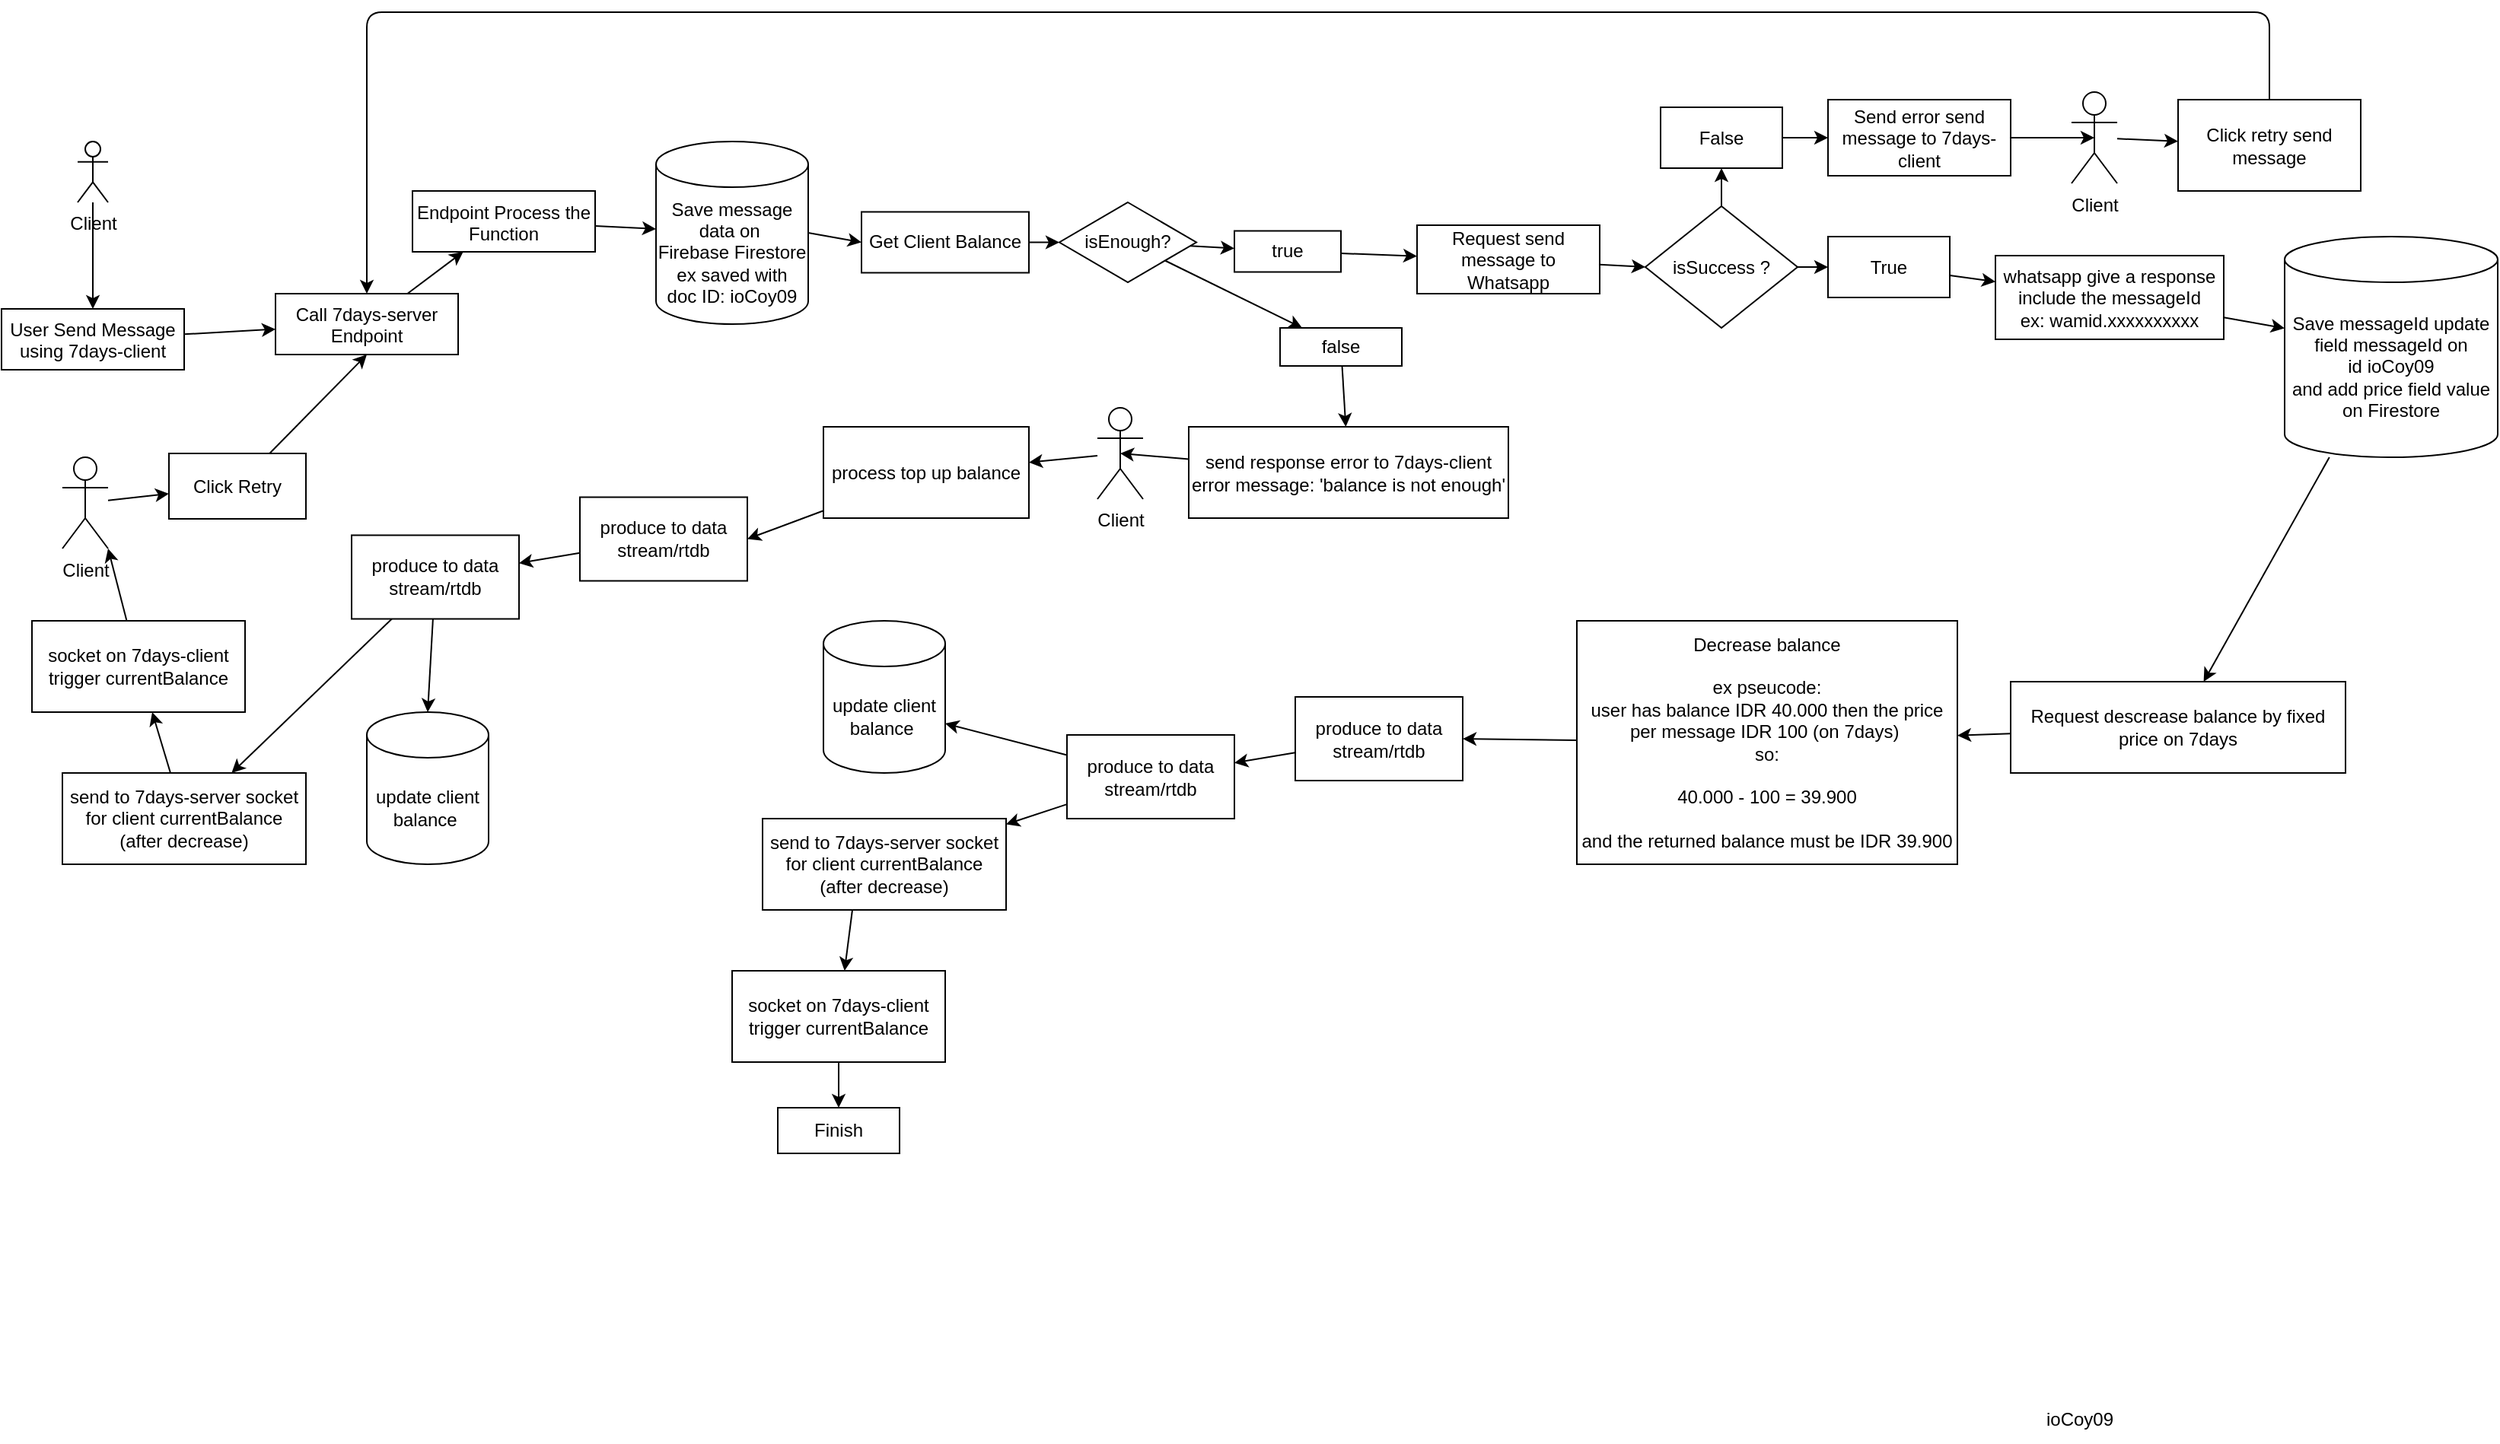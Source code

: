 <mxfile>
    <diagram id="yiUFdmM7ZMQAX9hIOiX3" name="Page-1">
        <mxGraphModel dx="1812" dy="753" grid="1" gridSize="10" guides="1" tooltips="1" connect="1" arrows="1" fold="1" page="1" pageScale="1" pageWidth="2000" pageHeight="1500" math="0" shadow="0">
            <root>
                <mxCell id="0"/>
                <mxCell id="1" parent="0"/>
                <mxCell id="4" value="" style="edgeStyle=none;html=1;" parent="1" source="2" target="3" edge="1">
                    <mxGeometry relative="1" as="geometry"/>
                </mxCell>
                <mxCell id="2" value="Client" style="shape=umlActor;verticalLabelPosition=bottom;verticalAlign=top;html=1;outlineConnect=0;" parent="1" vertex="1">
                    <mxGeometry x="140" y="165" width="20" height="40" as="geometry"/>
                </mxCell>
                <mxCell id="6" value="" style="edgeStyle=none;html=1;" parent="1" source="3" target="5" edge="1">
                    <mxGeometry relative="1" as="geometry"/>
                </mxCell>
                <mxCell id="3" value="User Send Message using 7days-client" style="whiteSpace=wrap;html=1;verticalAlign=top;align=center;" parent="1" vertex="1">
                    <mxGeometry x="90" y="275" width="120" height="40" as="geometry"/>
                </mxCell>
                <mxCell id="8" value="" style="edgeStyle=none;html=1;" parent="1" source="5" target="7" edge="1">
                    <mxGeometry relative="1" as="geometry"/>
                </mxCell>
                <mxCell id="5" value="Call 7days-server Endpoint" style="whiteSpace=wrap;html=1;verticalAlign=top;align=center;" parent="1" vertex="1">
                    <mxGeometry x="270" y="265" width="120" height="40" as="geometry"/>
                </mxCell>
                <mxCell id="13" value="" style="edgeStyle=none;html=1;" edge="1" parent="1" source="7" target="14">
                    <mxGeometry relative="1" as="geometry">
                        <mxPoint x="505.0" y="222.054" as="targetPoint"/>
                    </mxGeometry>
                </mxCell>
                <mxCell id="7" value="Endpoint Process the Function" style="whiteSpace=wrap;html=1;verticalAlign=top;align=center;" parent="1" vertex="1">
                    <mxGeometry x="360" y="197.5" width="120" height="40" as="geometry"/>
                </mxCell>
                <mxCell id="18" style="edgeStyle=none;html=1;exitX=1;exitY=0.5;exitDx=0;exitDy=0;exitPerimeter=0;entryX=0;entryY=0.5;entryDx=0;entryDy=0;" edge="1" parent="1" source="14" target="99">
                    <mxGeometry relative="1" as="geometry">
                        <mxPoint x="670" y="225" as="targetPoint"/>
                    </mxGeometry>
                </mxCell>
                <mxCell id="14" value="Save message data on&amp;nbsp;&lt;br&gt;Firebase Firestore&lt;br&gt;ex saved with &lt;br&gt;doc ID: ioCoy09" style="shape=cylinder3;whiteSpace=wrap;html=1;boundedLbl=1;backgroundOutline=1;size=15;" vertex="1" parent="1">
                    <mxGeometry x="520" y="165" width="100" height="120" as="geometry"/>
                </mxCell>
                <mxCell id="22" style="edgeStyle=none;html=1;entryX=0;entryY=0.5;entryDx=0;entryDy=0;" edge="1" parent="1" source="19" target="21">
                    <mxGeometry relative="1" as="geometry"/>
                </mxCell>
                <mxCell id="19" value="Request send message to Whatsapp" style="rounded=0;whiteSpace=wrap;html=1;" vertex="1" parent="1">
                    <mxGeometry x="1020" y="220" width="120" height="45" as="geometry"/>
                </mxCell>
                <mxCell id="23" style="edgeStyle=none;html=1;" edge="1" parent="1" source="21" target="25">
                    <mxGeometry relative="1" as="geometry">
                        <mxPoint x="1220" y="162.5" as="targetPoint"/>
                    </mxGeometry>
                </mxCell>
                <mxCell id="38" style="edgeStyle=none;html=1;" edge="1" parent="1" source="21" target="39">
                    <mxGeometry relative="1" as="geometry">
                        <mxPoint x="1300" y="247.5" as="targetPoint"/>
                    </mxGeometry>
                </mxCell>
                <mxCell id="21" value="isSuccess ?" style="rhombus;whiteSpace=wrap;html=1;rounded=0;" vertex="1" parent="1">
                    <mxGeometry x="1170" y="207.5" width="100" height="80" as="geometry"/>
                </mxCell>
                <mxCell id="29" value="" style="edgeStyle=none;html=1;" edge="1" parent="1" source="25" target="28">
                    <mxGeometry relative="1" as="geometry"/>
                </mxCell>
                <mxCell id="25" value="False" style="rounded=0;whiteSpace=wrap;html=1;" vertex="1" parent="1">
                    <mxGeometry x="1180" y="142.5" width="80" height="40" as="geometry"/>
                </mxCell>
                <mxCell id="31" style="edgeStyle=none;html=1;entryX=0.5;entryY=0.5;entryDx=0;entryDy=0;entryPerimeter=0;" edge="1" parent="1" source="28" target="30">
                    <mxGeometry relative="1" as="geometry"/>
                </mxCell>
                <mxCell id="28" value="Send error send message to 7days-client" style="rounded=0;whiteSpace=wrap;html=1;" vertex="1" parent="1">
                    <mxGeometry x="1290" y="137.5" width="120" height="50" as="geometry"/>
                </mxCell>
                <mxCell id="32" style="edgeStyle=none;html=1;" edge="1" parent="1" source="30" target="33">
                    <mxGeometry relative="1" as="geometry">
                        <mxPoint x="1520" y="162.5" as="targetPoint"/>
                    </mxGeometry>
                </mxCell>
                <mxCell id="30" value="Client" style="shape=umlActor;verticalLabelPosition=bottom;verticalAlign=top;html=1;outlineConnect=0;" vertex="1" parent="1">
                    <mxGeometry x="1450" y="132.5" width="30" height="60" as="geometry"/>
                </mxCell>
                <mxCell id="37" style="edgeStyle=none;html=1;entryX=0.5;entryY=0;entryDx=0;entryDy=0;" edge="1" parent="1" source="33" target="5">
                    <mxGeometry relative="1" as="geometry">
                        <mxPoint x="340" y="60" as="targetPoint"/>
                        <Array as="points">
                            <mxPoint x="1580" y="80"/>
                            <mxPoint x="330" y="80"/>
                        </Array>
                    </mxGeometry>
                </mxCell>
                <mxCell id="33" value="Click retry send message" style="rounded=0;whiteSpace=wrap;html=1;" vertex="1" parent="1">
                    <mxGeometry x="1520" y="137.5" width="120" height="60" as="geometry"/>
                </mxCell>
                <mxCell id="41" value="" style="edgeStyle=none;html=1;" edge="1" parent="1" source="39" target="40">
                    <mxGeometry relative="1" as="geometry"/>
                </mxCell>
                <mxCell id="39" value="True" style="rounded=0;whiteSpace=wrap;html=1;" vertex="1" parent="1">
                    <mxGeometry x="1290" y="227.5" width="80" height="40" as="geometry"/>
                </mxCell>
                <mxCell id="42" style="edgeStyle=none;html=1;" edge="1" parent="1" source="40" target="44">
                    <mxGeometry relative="1" as="geometry">
                        <mxPoint x="1580" y="282.5" as="targetPoint"/>
                    </mxGeometry>
                </mxCell>
                <mxCell id="40" value="whatsapp give a response include the messageId&lt;br&gt;ex: wamid.xxxxxxxxxx" style="rounded=0;whiteSpace=wrap;html=1;" vertex="1" parent="1">
                    <mxGeometry x="1400" y="240" width="150" height="55" as="geometry"/>
                </mxCell>
                <mxCell id="43" value="&lt;span style=&quot;&quot;&gt;ioCoy09&lt;/span&gt;" style="text;html=1;align=center;verticalAlign=middle;resizable=0;points=[];autosize=1;strokeColor=none;fillColor=none;" vertex="1" parent="1">
                    <mxGeometry x="1420" y="990" width="70" height="30" as="geometry"/>
                </mxCell>
                <mxCell id="45" style="edgeStyle=none;html=1;" edge="1" parent="1" source="44" target="46">
                    <mxGeometry relative="1" as="geometry">
                        <mxPoint x="1350" y="390" as="targetPoint"/>
                        <mxPoint x="1369.7" y="350.65" as="sourcePoint"/>
                    </mxGeometry>
                </mxCell>
                <mxCell id="44" value="Save messageId update field messageId on id&amp;nbsp;&lt;span style=&quot;&quot;&gt;ioCoy09&lt;br&gt;and add price field value&lt;br&gt;on Firestore&lt;br&gt;&lt;/span&gt;" style="shape=cylinder3;whiteSpace=wrap;html=1;boundedLbl=1;backgroundOutline=1;size=15;" vertex="1" parent="1">
                    <mxGeometry x="1590" y="227.5" width="140" height="145" as="geometry"/>
                </mxCell>
                <mxCell id="46" value="Request descrease balance by fixed price on 7days" style="rounded=0;whiteSpace=wrap;html=1;" vertex="1" parent="1">
                    <mxGeometry x="1410" y="520" width="220" height="60" as="geometry"/>
                </mxCell>
                <mxCell id="55" value="" style="edgeStyle=none;html=1;" edge="1" parent="1" source="46" target="54">
                    <mxGeometry relative="1" as="geometry">
                        <mxPoint x="1270" y="545" as="sourcePoint"/>
                    </mxGeometry>
                </mxCell>
                <mxCell id="58" style="edgeStyle=none;html=1;entryX=1;entryY=0.5;entryDx=0;entryDy=0;" edge="1" parent="1" source="54" target="61">
                    <mxGeometry relative="1" as="geometry">
                        <mxPoint x="940.0" y="539.651" as="targetPoint"/>
                    </mxGeometry>
                </mxCell>
                <mxCell id="54" value="Decrease balance&lt;br&gt;&lt;br&gt;ex pseucode:&lt;br&gt;user has balance IDR 40.000 then the price per message IDR 100 (on 7days)&amp;nbsp;&lt;br&gt;so:&lt;br&gt;&lt;br&gt;40.000 - 100 = 39.900&lt;br&gt;&lt;br&gt;and the returned balance must be IDR 39.900" style="rounded=0;whiteSpace=wrap;html=1;" vertex="1" parent="1">
                    <mxGeometry x="1125" y="480" width="250" height="160" as="geometry"/>
                </mxCell>
                <mxCell id="64" value="" style="edgeStyle=none;html=1;" edge="1" parent="1" source="61" target="63">
                    <mxGeometry relative="1" as="geometry"/>
                </mxCell>
                <mxCell id="61" value="produce to data stream/rtdb" style="whiteSpace=wrap;html=1;" vertex="1" parent="1">
                    <mxGeometry x="940" y="530" width="110" height="55" as="geometry"/>
                </mxCell>
                <mxCell id="66" style="edgeStyle=none;html=1;entryX=1;entryY=0;entryDx=0;entryDy=67.5;entryPerimeter=0;" edge="1" parent="1" source="63" target="65">
                    <mxGeometry relative="1" as="geometry"/>
                </mxCell>
                <mxCell id="70" style="edgeStyle=none;html=1;" edge="1" parent="1" source="63" target="71">
                    <mxGeometry relative="1" as="geometry">
                        <mxPoint x="730" y="650" as="targetPoint"/>
                    </mxGeometry>
                </mxCell>
                <mxCell id="63" value="produce to data stream/rtdb" style="whiteSpace=wrap;html=1;" vertex="1" parent="1">
                    <mxGeometry x="790" y="555" width="110" height="55" as="geometry"/>
                </mxCell>
                <mxCell id="65" value="&lt;span style=&quot;&quot;&gt;update client balance&amp;nbsp;&lt;br&gt;&lt;/span&gt;" style="shape=cylinder3;whiteSpace=wrap;html=1;boundedLbl=1;backgroundOutline=1;size=15;" vertex="1" parent="1">
                    <mxGeometry x="630" y="480" width="80" height="100" as="geometry"/>
                </mxCell>
                <mxCell id="73" style="edgeStyle=none;html=1;" edge="1" parent="1" target="74">
                    <mxGeometry relative="1" as="geometry">
                        <mxPoint x="620" y="710" as="targetPoint"/>
                        <mxPoint x="649" y="670" as="sourcePoint"/>
                    </mxGeometry>
                </mxCell>
                <mxCell id="71" value="send to 7days-server socket for client currentBalance (after decrease)" style="rounded=0;whiteSpace=wrap;html=1;" vertex="1" parent="1">
                    <mxGeometry x="590" y="610" width="160" height="60" as="geometry"/>
                </mxCell>
                <mxCell id="84" style="edgeStyle=none;html=1;" edge="1" parent="1" source="74" target="83">
                    <mxGeometry relative="1" as="geometry"/>
                </mxCell>
                <mxCell id="74" value="socket on 7days-client trigger currentBalance" style="rounded=0;whiteSpace=wrap;html=1;" vertex="1" parent="1">
                    <mxGeometry x="570" y="710" width="140" height="60" as="geometry"/>
                </mxCell>
                <mxCell id="83" value="Finish" style="whiteSpace=wrap;html=1;rounded=0;" vertex="1" parent="1">
                    <mxGeometry x="600" y="800" width="80" height="30" as="geometry"/>
                </mxCell>
                <mxCell id="98" value="" style="edgeStyle=none;html=1;" edge="1" parent="1" source="99" target="102">
                    <mxGeometry relative="1" as="geometry"/>
                </mxCell>
                <mxCell id="99" value="Get Client Balance" style="rounded=0;whiteSpace=wrap;html=1;" vertex="1" parent="1">
                    <mxGeometry x="655" y="211.25" width="110" height="40" as="geometry"/>
                </mxCell>
                <mxCell id="100" style="edgeStyle=none;html=1;" edge="1" parent="1" source="102" target="104">
                    <mxGeometry relative="1" as="geometry"/>
                </mxCell>
                <mxCell id="101" value="" style="edgeStyle=none;html=1;" edge="1" parent="1" source="102" target="106">
                    <mxGeometry relative="1" as="geometry"/>
                </mxCell>
                <mxCell id="102" value="isEnough?" style="rhombus;whiteSpace=wrap;html=1;rounded=0;" vertex="1" parent="1">
                    <mxGeometry x="785" y="205" width="90" height="52.5" as="geometry"/>
                </mxCell>
                <mxCell id="103" style="edgeStyle=none;html=1;" edge="1" parent="1" source="104" target="19">
                    <mxGeometry relative="1" as="geometry">
                        <mxPoint x="1020" y="244.491" as="targetPoint"/>
                    </mxGeometry>
                </mxCell>
                <mxCell id="104" value="true" style="whiteSpace=wrap;html=1;rounded=0;" vertex="1" parent="1">
                    <mxGeometry x="900" y="223.75" width="70" height="27" as="geometry"/>
                </mxCell>
                <mxCell id="105" style="edgeStyle=none;html=1;" edge="1" parent="1" source="106" target="107">
                    <mxGeometry relative="1" as="geometry"/>
                </mxCell>
                <mxCell id="106" value="false" style="whiteSpace=wrap;html=1;rounded=0;" vertex="1" parent="1">
                    <mxGeometry x="930" y="287.5" width="80" height="25" as="geometry"/>
                </mxCell>
                <mxCell id="109" value="" style="edgeStyle=none;html=1;entryX=0.5;entryY=0.5;entryDx=0;entryDy=0;entryPerimeter=0;" edge="1" parent="1" source="107" target="110">
                    <mxGeometry relative="1" as="geometry">
                        <mxPoint x="840" y="382.5" as="targetPoint"/>
                    </mxGeometry>
                </mxCell>
                <mxCell id="107" value="send response error to 7days-client&lt;br&gt;error message: 'balance is not enough'" style="whiteSpace=wrap;html=1;rounded=0;" vertex="1" parent="1">
                    <mxGeometry x="870" y="352.5" width="210" height="60" as="geometry"/>
                </mxCell>
                <mxCell id="113" value="" style="edgeStyle=none;html=1;" edge="1" parent="1" source="110" target="114">
                    <mxGeometry relative="1" as="geometry">
                        <mxPoint x="770" y="375.978" as="targetPoint"/>
                    </mxGeometry>
                </mxCell>
                <mxCell id="110" value="Client" style="shape=umlActor;verticalLabelPosition=bottom;verticalAlign=top;html=1;outlineConnect=0;" vertex="1" parent="1">
                    <mxGeometry x="810" y="340" width="30" height="60" as="geometry"/>
                </mxCell>
                <mxCell id="124" style="edgeStyle=none;html=1;entryX=1;entryY=0.5;entryDx=0;entryDy=0;" edge="1" parent="1" source="114" target="116">
                    <mxGeometry relative="1" as="geometry"/>
                </mxCell>
                <mxCell id="114" value="process top up balance" style="whiteSpace=wrap;html=1;rounded=0;" vertex="1" parent="1">
                    <mxGeometry x="630" y="352.5" width="135" height="60" as="geometry"/>
                </mxCell>
                <mxCell id="115" value="" style="edgeStyle=none;html=1;" edge="1" parent="1" source="116" target="119">
                    <mxGeometry relative="1" as="geometry"/>
                </mxCell>
                <mxCell id="116" value="produce to data stream/rtdb" style="whiteSpace=wrap;html=1;" vertex="1" parent="1">
                    <mxGeometry x="470" y="398.75" width="110" height="55" as="geometry"/>
                </mxCell>
                <mxCell id="117" style="edgeStyle=none;html=1;entryX=0.5;entryY=0;entryDx=0;entryDy=0;entryPerimeter=0;" edge="1" parent="1" source="119" target="120">
                    <mxGeometry relative="1" as="geometry"/>
                </mxCell>
                <mxCell id="118" style="edgeStyle=none;html=1;" edge="1" parent="1" source="119" target="122">
                    <mxGeometry relative="1" as="geometry">
                        <mxPoint x="260" y="518.75" as="targetPoint"/>
                    </mxGeometry>
                </mxCell>
                <mxCell id="119" value="produce to data stream/rtdb" style="whiteSpace=wrap;html=1;" vertex="1" parent="1">
                    <mxGeometry x="320" y="423.75" width="110" height="55" as="geometry"/>
                </mxCell>
                <mxCell id="120" value="&lt;span style=&quot;&quot;&gt;update client balance&amp;nbsp;&lt;br&gt;&lt;/span&gt;" style="shape=cylinder3;whiteSpace=wrap;html=1;boundedLbl=1;backgroundOutline=1;size=15;" vertex="1" parent="1">
                    <mxGeometry x="330" y="540" width="80" height="100" as="geometry"/>
                </mxCell>
                <mxCell id="121" style="edgeStyle=none;html=1;" edge="1" parent="1" target="123" source="122">
                    <mxGeometry relative="1" as="geometry">
                        <mxPoint x="150" y="578.75" as="targetPoint"/>
                        <mxPoint x="179" y="538.75" as="sourcePoint"/>
                    </mxGeometry>
                </mxCell>
                <mxCell id="122" value="send to 7days-server socket for client currentBalance (after decrease)" style="rounded=0;whiteSpace=wrap;html=1;" vertex="1" parent="1">
                    <mxGeometry x="130" y="580" width="160" height="60" as="geometry"/>
                </mxCell>
                <mxCell id="126" style="edgeStyle=none;html=1;entryX=1;entryY=1;entryDx=0;entryDy=0;entryPerimeter=0;" edge="1" parent="1" source="123" target="127">
                    <mxGeometry relative="1" as="geometry">
                        <mxPoint x="180" y="450" as="targetPoint"/>
                    </mxGeometry>
                </mxCell>
                <mxCell id="123" value="socket on 7days-client trigger currentBalance" style="rounded=0;whiteSpace=wrap;html=1;" vertex="1" parent="1">
                    <mxGeometry x="110" y="480" width="140" height="60" as="geometry"/>
                </mxCell>
                <mxCell id="128" style="edgeStyle=none;html=1;" edge="1" parent="1" source="127" target="129">
                    <mxGeometry relative="1" as="geometry">
                        <mxPoint x="200" y="390" as="targetPoint"/>
                    </mxGeometry>
                </mxCell>
                <mxCell id="127" value="Client" style="shape=umlActor;verticalLabelPosition=bottom;verticalAlign=top;html=1;outlineConnect=0;" vertex="1" parent="1">
                    <mxGeometry x="130" y="372.5" width="30" height="60" as="geometry"/>
                </mxCell>
                <mxCell id="130" style="edgeStyle=none;html=1;entryX=0.5;entryY=1;entryDx=0;entryDy=0;" edge="1" parent="1" source="129" target="5">
                    <mxGeometry relative="1" as="geometry"/>
                </mxCell>
                <mxCell id="129" value="Click Retry" style="rounded=0;whiteSpace=wrap;html=1;" vertex="1" parent="1">
                    <mxGeometry x="200" y="370" width="90" height="43" as="geometry"/>
                </mxCell>
            </root>
        </mxGraphModel>
    </diagram>
</mxfile>